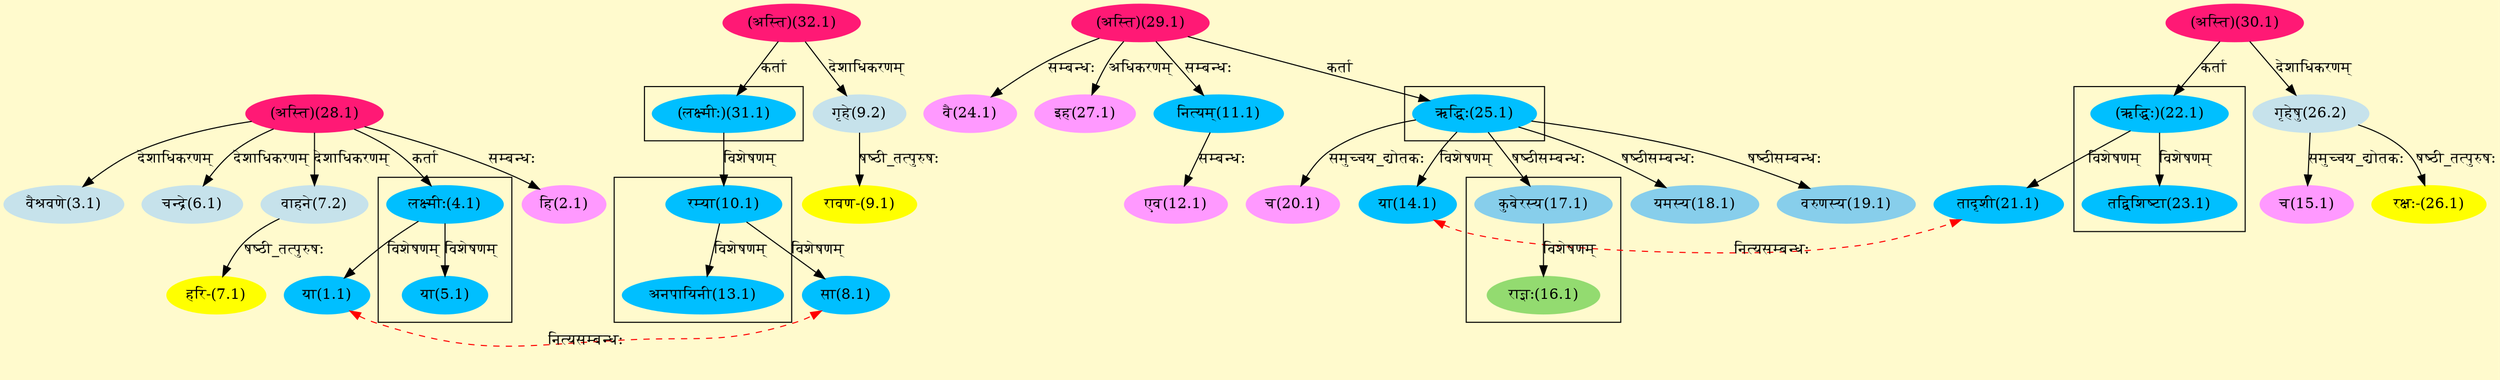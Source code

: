 digraph G{
rankdir=BT;
 compound=true;
 bgcolor="lemonchiffon1";

subgraph cluster_1{
Node1_1 [style=filled, color="#00BFFF" label = "या(1.1)"]
Node4_1 [style=filled, color="#00BFFF" label = "लक्ष्मीः(4.1)"]
Node5_1 [style=filled, color="#00BFFF" label = "या(5.1)"]

}

subgraph cluster_2{
Node8_1 [style=filled, color="#00BFFF" label = "सा(8.1)"]
Node10_1 [style=filled, color="#00BFFF" label = "रम्या(10.1)"]
Node13_1 [style=filled, color="#00BFFF" label = "अनपायिनी(13.1)"]

}

subgraph cluster_3{
Node10_1 [style=filled, color="#00BFFF" label = "रम्या(10.1)"]
Node31_1 [style=filled, color="#00BFFF" label = "(लक्ष्मीः)(31.1)"]
Node13_1 [style=filled, color="#00BFFF" label = "अनपायिनी(13.1)"]

}

subgraph cluster_4{
Node14_1 [style=filled, color="#00BFFF" label = "या(14.1)"]
Node25_1 [style=filled, color="#00BFFF" label = "ऋद्धिः(25.1)"]

}

subgraph cluster_5{
Node16_1 [style=filled, color="#93DB70" label = "राज्ञः(16.1)"]
Node17_1 [style=filled, color="#87CEEB" label = "कुबेरस्य(17.1)"]

}

subgraph cluster_6{
Node21_1 [style=filled, color="#00BFFF" label = "तादृशी(21.1)"]
Node22_1 [style=filled, color="#00BFFF" label = "(ऋद्धिः)(22.1)"]
Node23_1 [style=filled, color="#00BFFF" label = "तद्विशिष्टा(23.1)"]

}
Node1_1 [style=filled, color="#00BFFF" label = "या(1.1)"]
Node8_1 [style=filled, color="#00BFFF" label = "सा(8.1)"]
Node2_1 [style=filled, color="#FF99FF" label = "हि(2.1)"]
Node28_1 [style=filled, color="#FF1975" label = "(अस्ति)(28.1)"]
Node3_1 [style=filled, color="#C6E2EB" label = "वैश्रवणे(3.1)"]
Node4_1 [style=filled, color="#00BFFF" label = "लक्ष्मीः(4.1)"]
Node6_1 [style=filled, color="#C6E2EB" label = "चन्द्रे(6.1)"]
Node7_1 [style=filled, color="#FFFF00" label = "हरि-(7.1)"]
Node7_2 [style=filled, color="#C6E2EB" label = "वाहने(7.2)"]
Node9_1 [style=filled, color="#FFFF00" label = "रावण-(9.1)"]
Node9_2 [style=filled, color="#C6E2EB" label = "गृहे(9.2)"]
Node32_1 [style=filled, color="#FF1975" label = "(अस्ति)(32.1)"]
Node11_1 [style=filled, color="#00BFFF" label = "नित्यम्(11.1)"]
Node29_1 [style=filled, color="#FF1975" label = "(अस्ति)(29.1)"]
Node12_1 [style=filled, color="#FF99FF" label = "एव(12.1)"]
Node14_1 [style=filled, color="#00BFFF" label = "या(14.1)"]
Node21_1 [style=filled, color="#00BFFF" label = "तादृशी(21.1)"]
Node15_1 [style=filled, color="#FF99FF" label = "च(15.1)"]
Node26_2 [style=filled, color="#C6E2EB" label = "गृहेषु(26.2)"]
Node17_1 [style=filled, color="#87CEEB" label = "कुबेरस्य(17.1)"]
Node25_1 [style=filled, color="#00BFFF" label = "ऋद्धिः(25.1)"]
Node18_1 [style=filled, color="#87CEEB" label = "यमस्य(18.1)"]
Node19_1 [style=filled, color="#87CEEB" label = "वरुणस्य(19.1)"]
Node20_1 [style=filled, color="#FF99FF" label = "च(20.1)"]
Node22_1 [style=filled, color="#00BFFF" label = "(ऋद्धिः)(22.1)"]
Node30_1 [style=filled, color="#FF1975" label = "(अस्ति)(30.1)"]
Node24_1 [style=filled, color="#FF99FF" label = "वै(24.1)"]
Node26_1 [style=filled, color="#FFFF00" label = "रक्षः-(26.1)"]
Node27_1 [style=filled, color="#FF99FF" label = "इह(27.1)"]
Node [style=filled, color="" label = "()"]
Node31_1 [style=filled, color="#00BFFF" label = "(लक्ष्मीः)(31.1)"]
{rank = same; Node1_1; Node8_1;}
{rank = same; Node14_1; Node21_1;}
/* Start of Relations section */

Node1_1 -> Node4_1 [  label="विशेषणम्"  dir="back" ]
Node1_1 -> Node8_1 [ style=dashed color="red" label="नित्यसम्बन्धः"  dir="both" ]
Node2_1 -> Node28_1 [  label="सम्बन्धः"  dir="back" ]
Node3_1 -> Node28_1 [  label="देशाधिकरणम्"  dir="back" ]
Node4_1 -> Node28_1 [  label="कर्ता"  dir="back" ]
Node5_1 -> Node4_1 [  label="विशेषणम्"  dir="back" ]
Node6_1 -> Node28_1 [  label="देशाधिकरणम्"  dir="back" ]
Node7_1 -> Node7_2 [  label="षष्ठी_तत्पुरुषः"  dir="back" ]
Node7_2 -> Node28_1 [  label="देशाधिकरणम्"  dir="back" ]
Node8_1 -> Node10_1 [  label="विशेषणम्"  dir="back" ]
Node9_1 -> Node9_2 [  label="षष्ठी_तत्पुरुषः"  dir="back" ]
Node9_2 -> Node32_1 [  label="देशाधिकरणम्"  dir="back" ]
Node10_1 -> Node31_1 [  label="विशेषणम्"  dir="back" ]
Node11_1 -> Node29_1 [  label="सम्बन्धः"  dir="back" ]
Node12_1 -> Node11_1 [  label="सम्बन्धः"  dir="back" ]
Node13_1 -> Node10_1 [  label="विशेषणम्"  dir="back" ]
Node14_1 -> Node25_1 [  label="विशेषणम्"  dir="back" ]
Node14_1 -> Node21_1 [ style=dashed color="red" label="नित्यसम्बन्धः"  dir="both" ]
Node15_1 -> Node26_2 [  label="समुच्चय_द्योतकः"  dir="back" ]
Node16_1 -> Node17_1 [  label="विशेषणम्"  dir="back" ]
Node17_1 -> Node25_1 [  label="षष्ठीसम्बन्धः"  dir="back" ]
Node18_1 -> Node25_1 [  label="षष्ठीसम्बन्धः"  dir="back" ]
Node19_1 -> Node25_1 [  label="षष्ठीसम्बन्धः"  dir="back" ]
Node20_1 -> Node25_1 [  label="समुच्चय_द्योतकः"  dir="back" ]
Node21_1 -> Node22_1 [  label="विशेषणम्"  dir="back" ]
Node22_1 -> Node30_1 [  label="कर्ता"  dir="back" ]
Node23_1 -> Node22_1 [  label="विशेषणम्"  dir="back" ]
Node24_1 -> Node29_1 [  label="सम्बन्धः"  dir="back" ]
Node25_1 -> Node29_1 [  label="कर्ता"  dir="back" ]
Node26_1 -> Node26_2 [  label="षष्ठी_तत्पुरुषः"  dir="back" ]
Node26_2 -> Node30_1 [  label="देशाधिकरणम्"  dir="back" ]
Node27_1 -> Node29_1 [  label="अधिकरणम्"  dir="back" ]
Node31_1 -> Node32_1 [  label="कर्ता"  dir="back" ]
}
